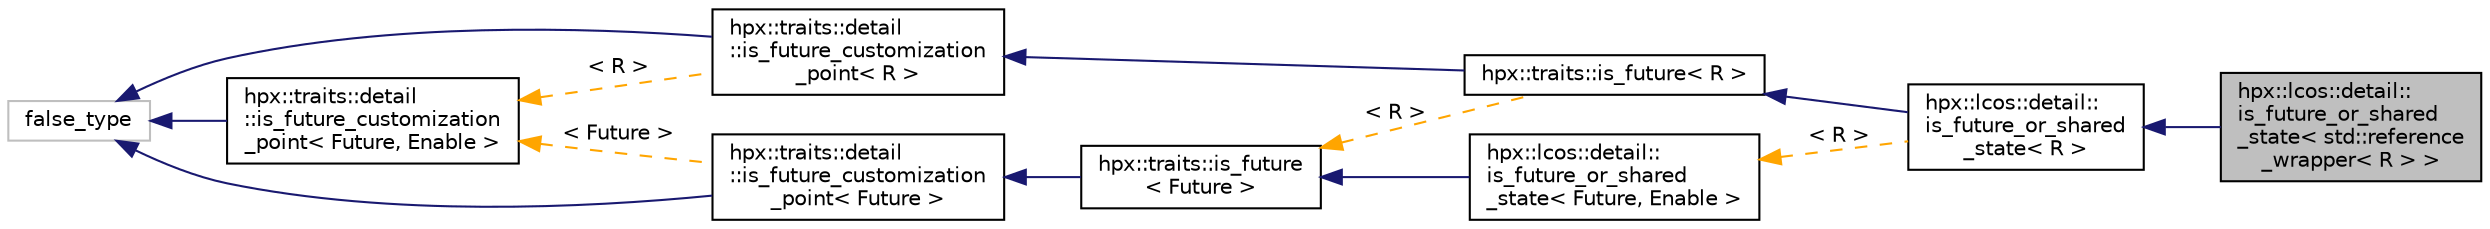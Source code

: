 digraph "hpx::lcos::detail::is_future_or_shared_state&lt; std::reference_wrapper&lt; R &gt; &gt;"
{
  edge [fontname="Helvetica",fontsize="10",labelfontname="Helvetica",labelfontsize="10"];
  node [fontname="Helvetica",fontsize="10",shape=record];
  rankdir="LR";
  Node0 [label="hpx::lcos::detail::\lis_future_or_shared\l_state\< std::reference\l_wrapper\< R \> \>",height=0.2,width=0.4,color="black", fillcolor="grey75", style="filled", fontcolor="black"];
  Node1 -> Node0 [dir="back",color="midnightblue",fontsize="10",style="solid",fontname="Helvetica"];
  Node1 [label="hpx::lcos::detail::\lis_future_or_shared\l_state\< R \>",height=0.2,width=0.4,color="black", fillcolor="white", style="filled",URL="$d5/def/structhpx_1_1lcos_1_1detail_1_1is__future__or__shared__state.html"];
  Node2 -> Node1 [dir="back",color="midnightblue",fontsize="10",style="solid",fontname="Helvetica"];
  Node2 [label="hpx::traits::is_future\< R \>",height=0.2,width=0.4,color="black", fillcolor="white", style="filled",URL="$d0/dab/structhpx_1_1traits_1_1is__future.html"];
  Node3 -> Node2 [dir="back",color="midnightblue",fontsize="10",style="solid",fontname="Helvetica"];
  Node3 [label="hpx::traits::detail\l::is_future_customization\l_point\< R \>",height=0.2,width=0.4,color="black", fillcolor="white", style="filled",URL="$d9/d0b/structhpx_1_1traits_1_1detail_1_1is__future__customization__point.html"];
  Node4 -> Node3 [dir="back",color="midnightblue",fontsize="10",style="solid",fontname="Helvetica"];
  Node4 [label="false_type",height=0.2,width=0.4,color="grey75", fillcolor="white", style="filled"];
  Node5 -> Node3 [dir="back",color="orange",fontsize="10",style="dashed",label=" \< R \>" ,fontname="Helvetica"];
  Node5 [label="hpx::traits::detail\l::is_future_customization\l_point\< Future, Enable \>",height=0.2,width=0.4,color="black", fillcolor="white", style="filled",URL="$d9/d0b/structhpx_1_1traits_1_1detail_1_1is__future__customization__point.html"];
  Node4 -> Node5 [dir="back",color="midnightblue",fontsize="10",style="solid",fontname="Helvetica"];
  Node6 -> Node2 [dir="back",color="orange",fontsize="10",style="dashed",label=" \< R \>" ,fontname="Helvetica"];
  Node6 [label="hpx::traits::is_future\l\< Future \>",height=0.2,width=0.4,color="black", fillcolor="white", style="filled",URL="$d0/dab/structhpx_1_1traits_1_1is__future.html"];
  Node7 -> Node6 [dir="back",color="midnightblue",fontsize="10",style="solid",fontname="Helvetica"];
  Node7 [label="hpx::traits::detail\l::is_future_customization\l_point\< Future \>",height=0.2,width=0.4,color="black", fillcolor="white", style="filled",URL="$d9/d0b/structhpx_1_1traits_1_1detail_1_1is__future__customization__point.html"];
  Node4 -> Node7 [dir="back",color="midnightblue",fontsize="10",style="solid",fontname="Helvetica"];
  Node5 -> Node7 [dir="back",color="orange",fontsize="10",style="dashed",label=" \< Future \>" ,fontname="Helvetica"];
  Node8 -> Node1 [dir="back",color="orange",fontsize="10",style="dashed",label=" \< R \>" ,fontname="Helvetica"];
  Node8 [label="hpx::lcos::detail::\lis_future_or_shared\l_state\< Future, Enable \>",height=0.2,width=0.4,color="black", fillcolor="white", style="filled",URL="$d5/def/structhpx_1_1lcos_1_1detail_1_1is__future__or__shared__state.html"];
  Node6 -> Node8 [dir="back",color="midnightblue",fontsize="10",style="solid",fontname="Helvetica"];
}
